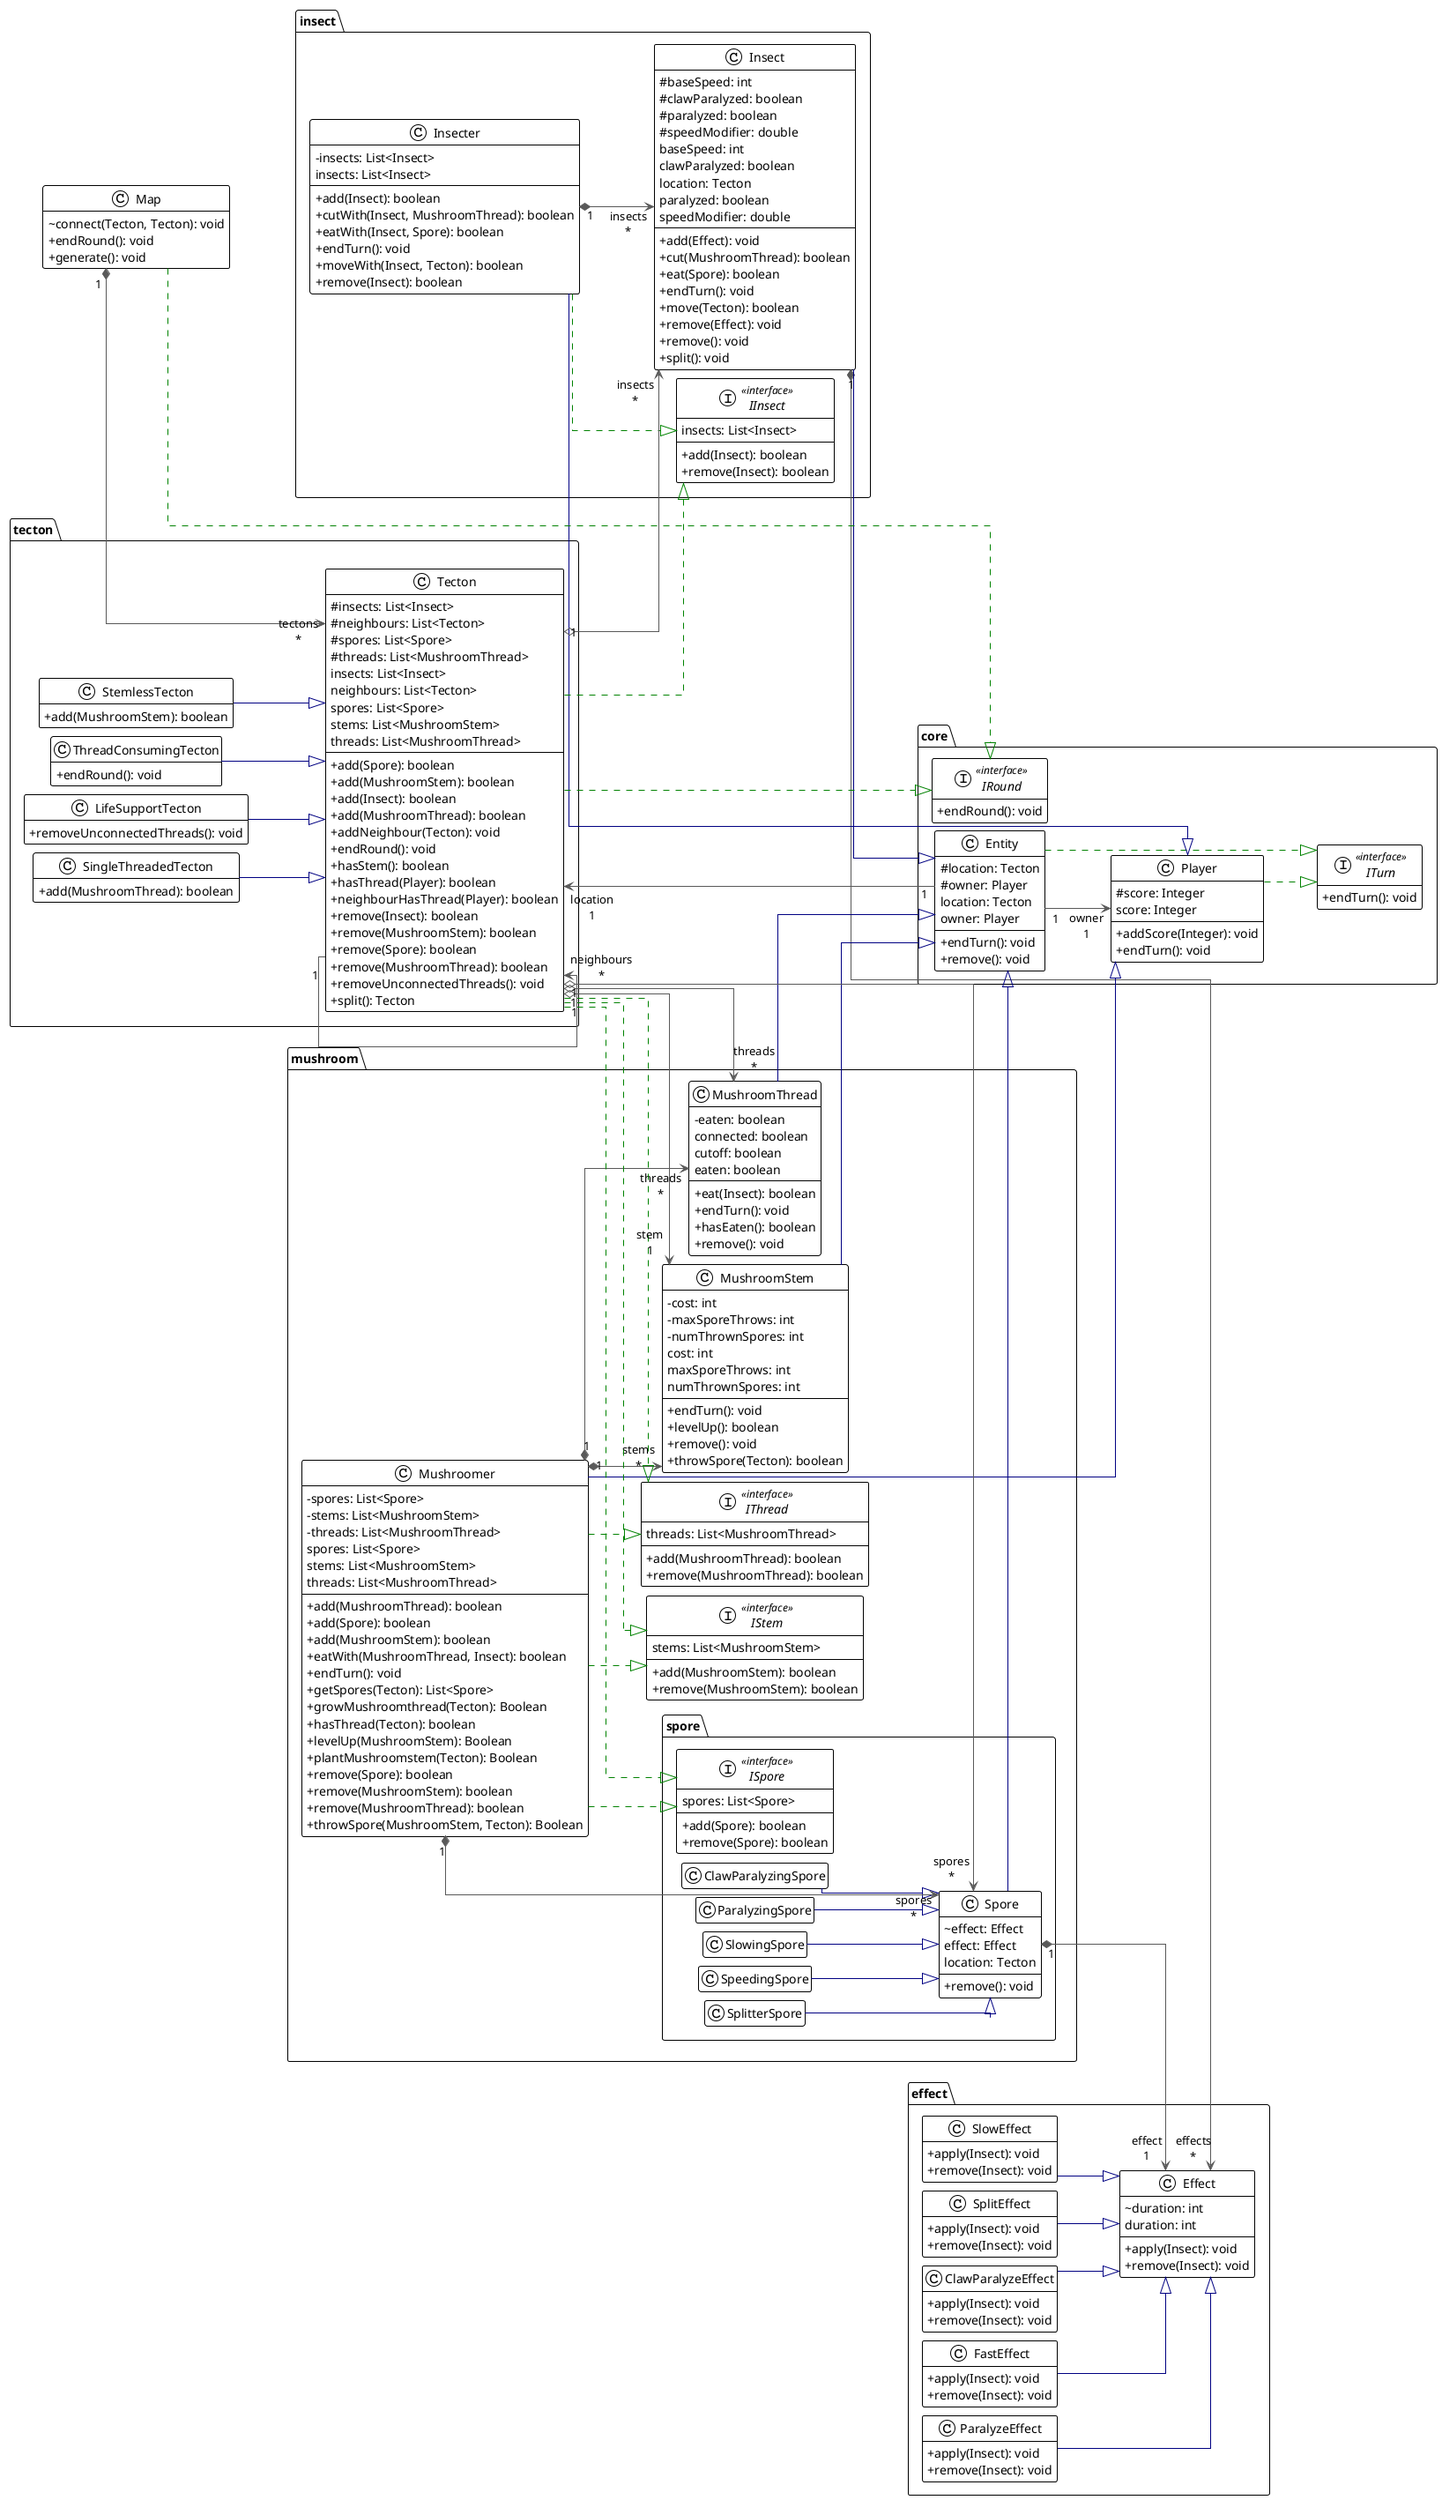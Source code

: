 @startuml

!theme plain
left to right direction
skinparam linetype ortho
hide empty members
skinparam classAttributeIconSize 0
skinparam nodesep 10
skinparam rackagePadding 5

package core{
  class Entity {
    # location: Tecton
    # owner: Player
    + endTurn(): void
    + remove(): void
    location: Tecton
    owner: Player
  }

  class Player {
    # score: Integer
    + addScore(Integer): void
    + endTurn(): void
    score: Integer
  }

  interface IRound << interface >> {
    + endRound(): void
  }

  interface ITurn << interface >> {
    + endTurn(): void
  }
}
  class Map {
    ~ connect(Tecton, Tecton): void
    + endRound(): void
    + generate(): void
  }

package effect {
  class ClawParalyzeEffect {
    + apply(Insect): void
    + remove(Insect): void
  }

  class Effect {
    ~ duration: int
    + apply(Insect): void
    + remove(Insect): void
    duration: int
  }

  class FastEffect {
    + apply(Insect): void
    + remove(Insect): void
  }

  class ParalyzeEffect {
    + apply(Insect): void
    + remove(Insect): void
  }

  class SlowEffect {
    + apply(Insect): void
    + remove(Insect): void
  }

  class SplitEffect {
    + apply(Insect): void
    + remove(Insect): void
  }
}

package insect {
  interface IInsect << interface >> {
    + add(Insect): boolean
    + remove(Insect): boolean
    insects: List<Insect>
  }

  class Insect {
    # baseSpeed: int
    # clawParalyzed: boolean
    # paralyzed: boolean
    # speedModifier: double
    + add(Effect): void
    + cut(MushroomThread): boolean
    + eat(Spore): boolean
    + endTurn(): void
    + move(Tecton): boolean
    + remove(Effect): void
    + remove(): void
    + split(): void
    baseSpeed: int
    clawParalyzed: boolean
    location: Tecton
    paralyzed: boolean
    speedModifier: double
  }

  class Insecter {
    - insects: List<Insect>
    + add(Insect): boolean
    + cutWith(Insect, MushroomThread): boolean
    + eatWith(Insect, Spore): boolean
    + endTurn(): void
    + moveWith(Insect, Tecton): boolean
    + remove(Insect): boolean
    insects: List<Insect>
  }
}

package mushroom {
  interface IStem << interface >> {
    + add(MushroomStem): boolean
    + remove(MushroomStem): boolean
    stems: List<MushroomStem>
  }

  interface IThread << interface >> {
    + add(MushroomThread): boolean
    + remove(MushroomThread): boolean
    threads: List<MushroomThread>
  }

  class MushroomStem {
    - cost: int
    - maxSporeThrows: int
    - numThrownSpores: int
    + endTurn(): void
    + levelUp(): boolean
    + remove(): void
    + throwSpore(Tecton): boolean
    cost: int
    maxSporeThrows: int
    numThrownSpores: int
  }

  class MushroomThread {
    - eaten: boolean
    + eat(Insect): boolean
    + endTurn(): void
    + hasEaten(): boolean
    + remove(): void
    connected: boolean
    cutoff: boolean
    eaten: boolean
  }

  class Mushroomer {
    - spores: List<Spore>
    - stems: List<MushroomStem>
    - threads: List<MushroomThread>
    + add(MushroomThread): boolean
    + add(Spore): boolean
    + add(MushroomStem): boolean
    + eatWith(MushroomThread, Insect): boolean
    + endTurn(): void
    + getSpores(Tecton): List<Spore>
    + growMushroomthread(Tecton): Boolean
    + hasThread(Tecton): boolean
    + levelUp(MushroomStem): Boolean
    + plantMushroomstem(Tecton): Boolean
    + remove(Spore): boolean
    + remove(MushroomStem): boolean
    + remove(MushroomThread): boolean
    + throwSpore(MushroomStem, Tecton): Boolean
    spores: List<Spore>
    stems: List<MushroomStem>
    threads: List<MushroomThread>
  }

  package mushroom.spore {
    interface ISpore << interface >> {
      + add(Spore): boolean
      + remove(Spore): boolean
      spores: List<Spore>
    }

    class ClawParalyzingSpore
    class ParalyzingSpore
    class SlowingSpore
    class SpeedingSpore
    class SplitterSpore
    class Spore {
      ~ effect: Effect
      + remove(): void
      effect: Effect
      location: Tecton
    }
  }
}

package tecton {
  class LifeSupportTecton {
    + removeUnconnectedThreads(): void
  }

  class SingleThreadedTecton {
    + add(MushroomThread): boolean
  }

  class StemlessTecton {
    + add(MushroomStem): boolean
  }

  class Tecton {
    # insects: List<Insect>
    # neighbours: List<Tecton>
    # spores: List<Spore>
    # threads: List<MushroomThread>
    + add(Spore): boolean
    + add(MushroomStem): boolean
    + add(Insect): boolean
    + add(MushroomThread): boolean
    + addNeighbour(Tecton): void
    + endRound(): void
    + hasStem(): boolean
    + hasThread(Player): boolean
    + neighbourHasThread(Player): boolean
    + remove(Insect): boolean
    + remove(MushroomStem): boolean
    + remove(Spore): boolean
    + remove(MushroomThread): boolean
    + removeUnconnectedThreads(): void
    + split(): Tecton
    insects: List<Insect>
    neighbours: List<Tecton>
    spores: List<Spore>
    stems: List<MushroomStem>
    threads: List<MushroomThread>
  }

  class ThreadConsumingTecton {
    + endRound(): void
  }
}

ClawParalyzeEffect     -[#000082,plain]-^  Effect                
ClawParalyzingSpore    -[#000082,plain]-^  Spore                 
Entity                 -[#008200,dashed]-^  ITurn                 
Entity                "1" -[#595959,plain]-> "owner\n1" Player                
Entity                "1" -[#595959,plain]-> "location\n1" Tecton                
FastEffect             -[#000082,plain]-^  Effect                
Insect                "1" *-[#595959,plain]-> "effects\n*" Effect                
Insect                 -[#000082,plain]-^  Entity                
Insecter               -[#008200,dashed]-^  IInsect               
Insecter              "1" *-[#595959,plain]-> "insects\n*" Insect                
Insecter               -[#000082,plain]-^  Player                
LifeSupportTecton      -[#000082,plain]-^  Tecton                
Map                    -[#008200,dashed]-^  IRound                
Map                   "1" *-[#595959,plain]-> "tectons\n*" Tecton                
MushroomStem           -[#000082,plain]-^  Entity                
MushroomThread         -[#000082,plain]-^  Entity                
Mushroomer             -[#008200,dashed]-^  ISpore                
Mushroomer             -[#008200,dashed]-^  IStem                 
Mushroomer             -[#008200,dashed]-^  IThread               
Mushroomer            "1" *-[#595959,plain]-> "stems\n*" MushroomStem          
Mushroomer            "1" *-[#595959,plain]-> "threads\n*" MushroomThread        
Mushroomer             -[#000082,plain]-^  Player                
Mushroomer            "1" *-[#595959,plain]-> "spores\n*" Spore                 
ParalyzeEffect         -[#000082,plain]-^  Effect                
ParalyzingSpore        -[#000082,plain]-^  Spore                 
Player                 -[#008200,dashed]-^  ITurn                 
SingleThreadedTecton   -[#000082,plain]-^  Tecton                
SlowEffect             -[#000082,plain]-^  Effect                
SlowingSpore           -[#000082,plain]-^  Spore                 
SpeedingSpore          -[#000082,plain]-^  Spore                 
SplitEffect            -[#000082,plain]-^  Effect                
SplitterSpore          -[#000082,plain]-^  Spore                 
Spore                 "1" *-[#595959,plain]-> "effect\n1" Effect                
Spore                  -[#000082,plain]-^  Entity                
StemlessTecton         -[#000082,plain]-^  Tecton                
Tecton                 -[#008200,dashed]-^  IInsect               
Tecton                 -[#008200,dashed]-^  IRound                
Tecton                 -[#008200,dashed]-^  ISpore                
Tecton                 -[#008200,dashed]-^  IStem                 
Tecton                 -[#008200,dashed]-^  IThread               
Tecton                "1" o-[#595959,plain]-> "insects\n*" Insect                
Tecton                "1" o-[#595959,plain]-> "stem\n1" MushroomStem          
Tecton                "1" o-[#595959,plain]-> "threads\n*" MushroomThread        
Tecton                "1" o-[#595959,plain]-> "spores\n*" Spore                 
Tecton                "1" -[#595959,plain]-> "neighbours\n*" Tecton                 
ThreadConsumingTecton  -[#000082,plain]-^  Tecton                
@enduml
